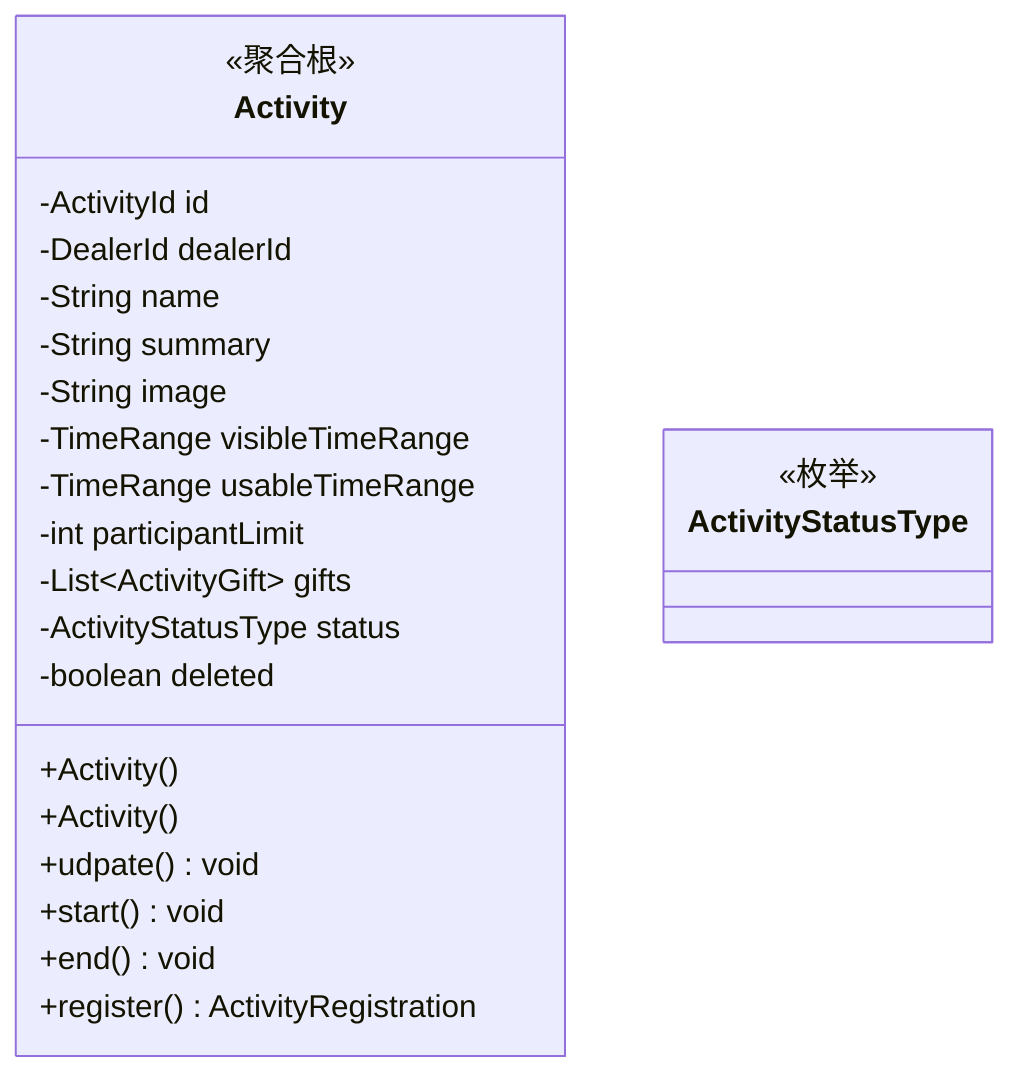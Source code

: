 classDiagram

class Activity {
    <<聚合根>>
    -ActivityId id
    -DealerId dealerId
    -String name
    -String summary
    -String image
    -TimeRange visibleTimeRange
    -TimeRange usableTimeRange
    -int participantLimit
    -List~ActivityGift~ gifts
    -ActivityStatusType status
    -boolean deleted

    +Activity()
    +Activity()

    +udpate() void
    +start() void
    +end() void
    +register() ActivityRegistration
}


class ActivityStatusType {
    <<枚举>>
}